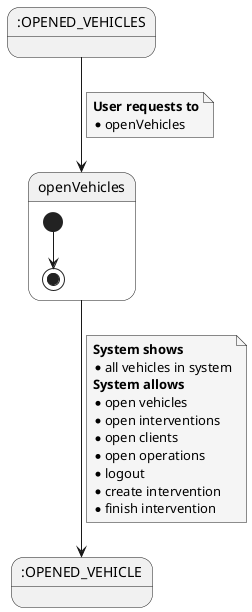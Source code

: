 @startuml
skinparam {
        NoteBackgroundColor #whiteSmoke
}

state startState as ":OPENED_VEHICLES"
state endState as ":OPENED_VEHICLE"

startState --> openVehicles
note on link
<b>User requests to</b>
* openVehicles
end note

state openVehicles {

[*] --> [*]


}

openVehicles --> endState
note on link
<b>System shows
* all vehicles in system
<b>System allows
* open vehicles
* open interventions
* open clients
* open operations
* logout
* create intervention
* finish intervention
end note

@enduml
